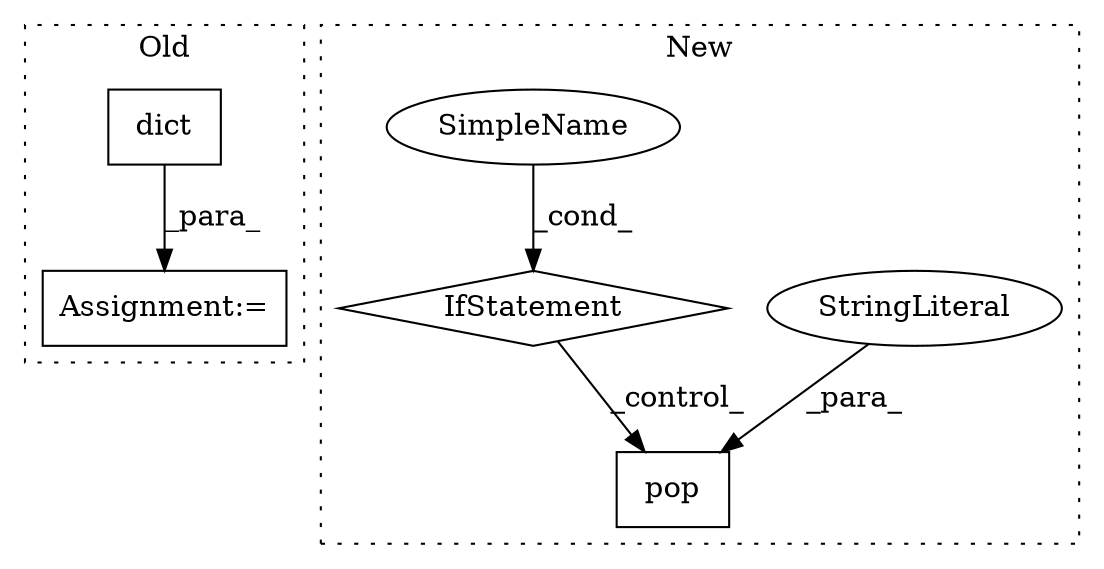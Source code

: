 digraph G {
subgraph cluster0 {
1 [label="dict" a="32" s="6335,6452" l="5,1" shape="box"];
4 [label="Assignment:=" a="7" s="6334" l="1" shape="box"];
label = "Old";
style="dotted";
}
subgraph cluster1 {
2 [label="pop" a="32" s="6793,6819" l="4,1" shape="box"];
3 [label="StringLiteral" a="45" s="6814" l="5" shape="ellipse"];
5 [label="IfStatement" a="25" s="6746,6762" l="4,2" shape="diamond"];
6 [label="SimpleName" a="42" s="" l="" shape="ellipse"];
label = "New";
style="dotted";
}
1 -> 4 [label="_para_"];
3 -> 2 [label="_para_"];
5 -> 2 [label="_control_"];
6 -> 5 [label="_cond_"];
}